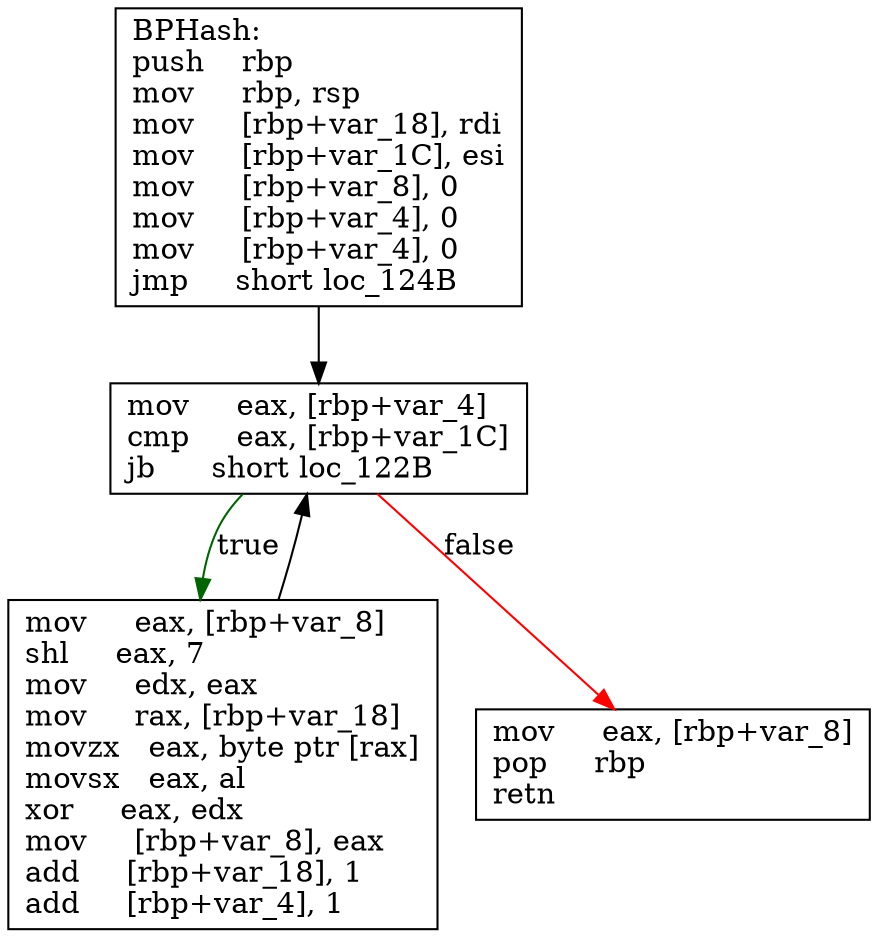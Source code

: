 digraph "BPHash" {
	graph [
	];
	node [
		shape = "box"
	];
	edge [
	];
	"0" [
		label = "BPHash:\lpush    rbp\lmov     rbp, rsp\lmov     [rbp+var_18], rdi\lmov     [rbp+var_1C], esi\lmov     [rbp+var_8], 0\lmov     [rbp+var_4], 0\lmov     [rbp+var_4], 0\ljmp     short loc_124B\l"
	];
	"1" [
		label = "mov     eax, [rbp+var_8]\lshl     eax, 7\lmov     edx, eax\lmov     rax, [rbp+var_18]\lmovzx   eax, byte ptr [rax]\lmovsx   eax, al\lxor     eax, edx\lmov     [rbp+var_8], eax\ladd     [rbp+var_18], 1\ladd     [rbp+var_4], 1\l"
	];
	"2" [
		label = "mov     eax, [rbp+var_4]\lcmp     eax, [rbp+var_1C]\ljb      short loc_122B\l"
	];
	"3" [
		label = "mov     eax, [rbp+var_8]\lpop     rbp\lretn\l"
	];
// node 0
	"0" -> "2" [ ];
// node 1
	"1" -> "2" [ ];
// node 2
	"2" -> "1" [ label = "true", color = darkgreen ];
	"2" -> "3" [ label = "false", color = red ];
// node 3
}
